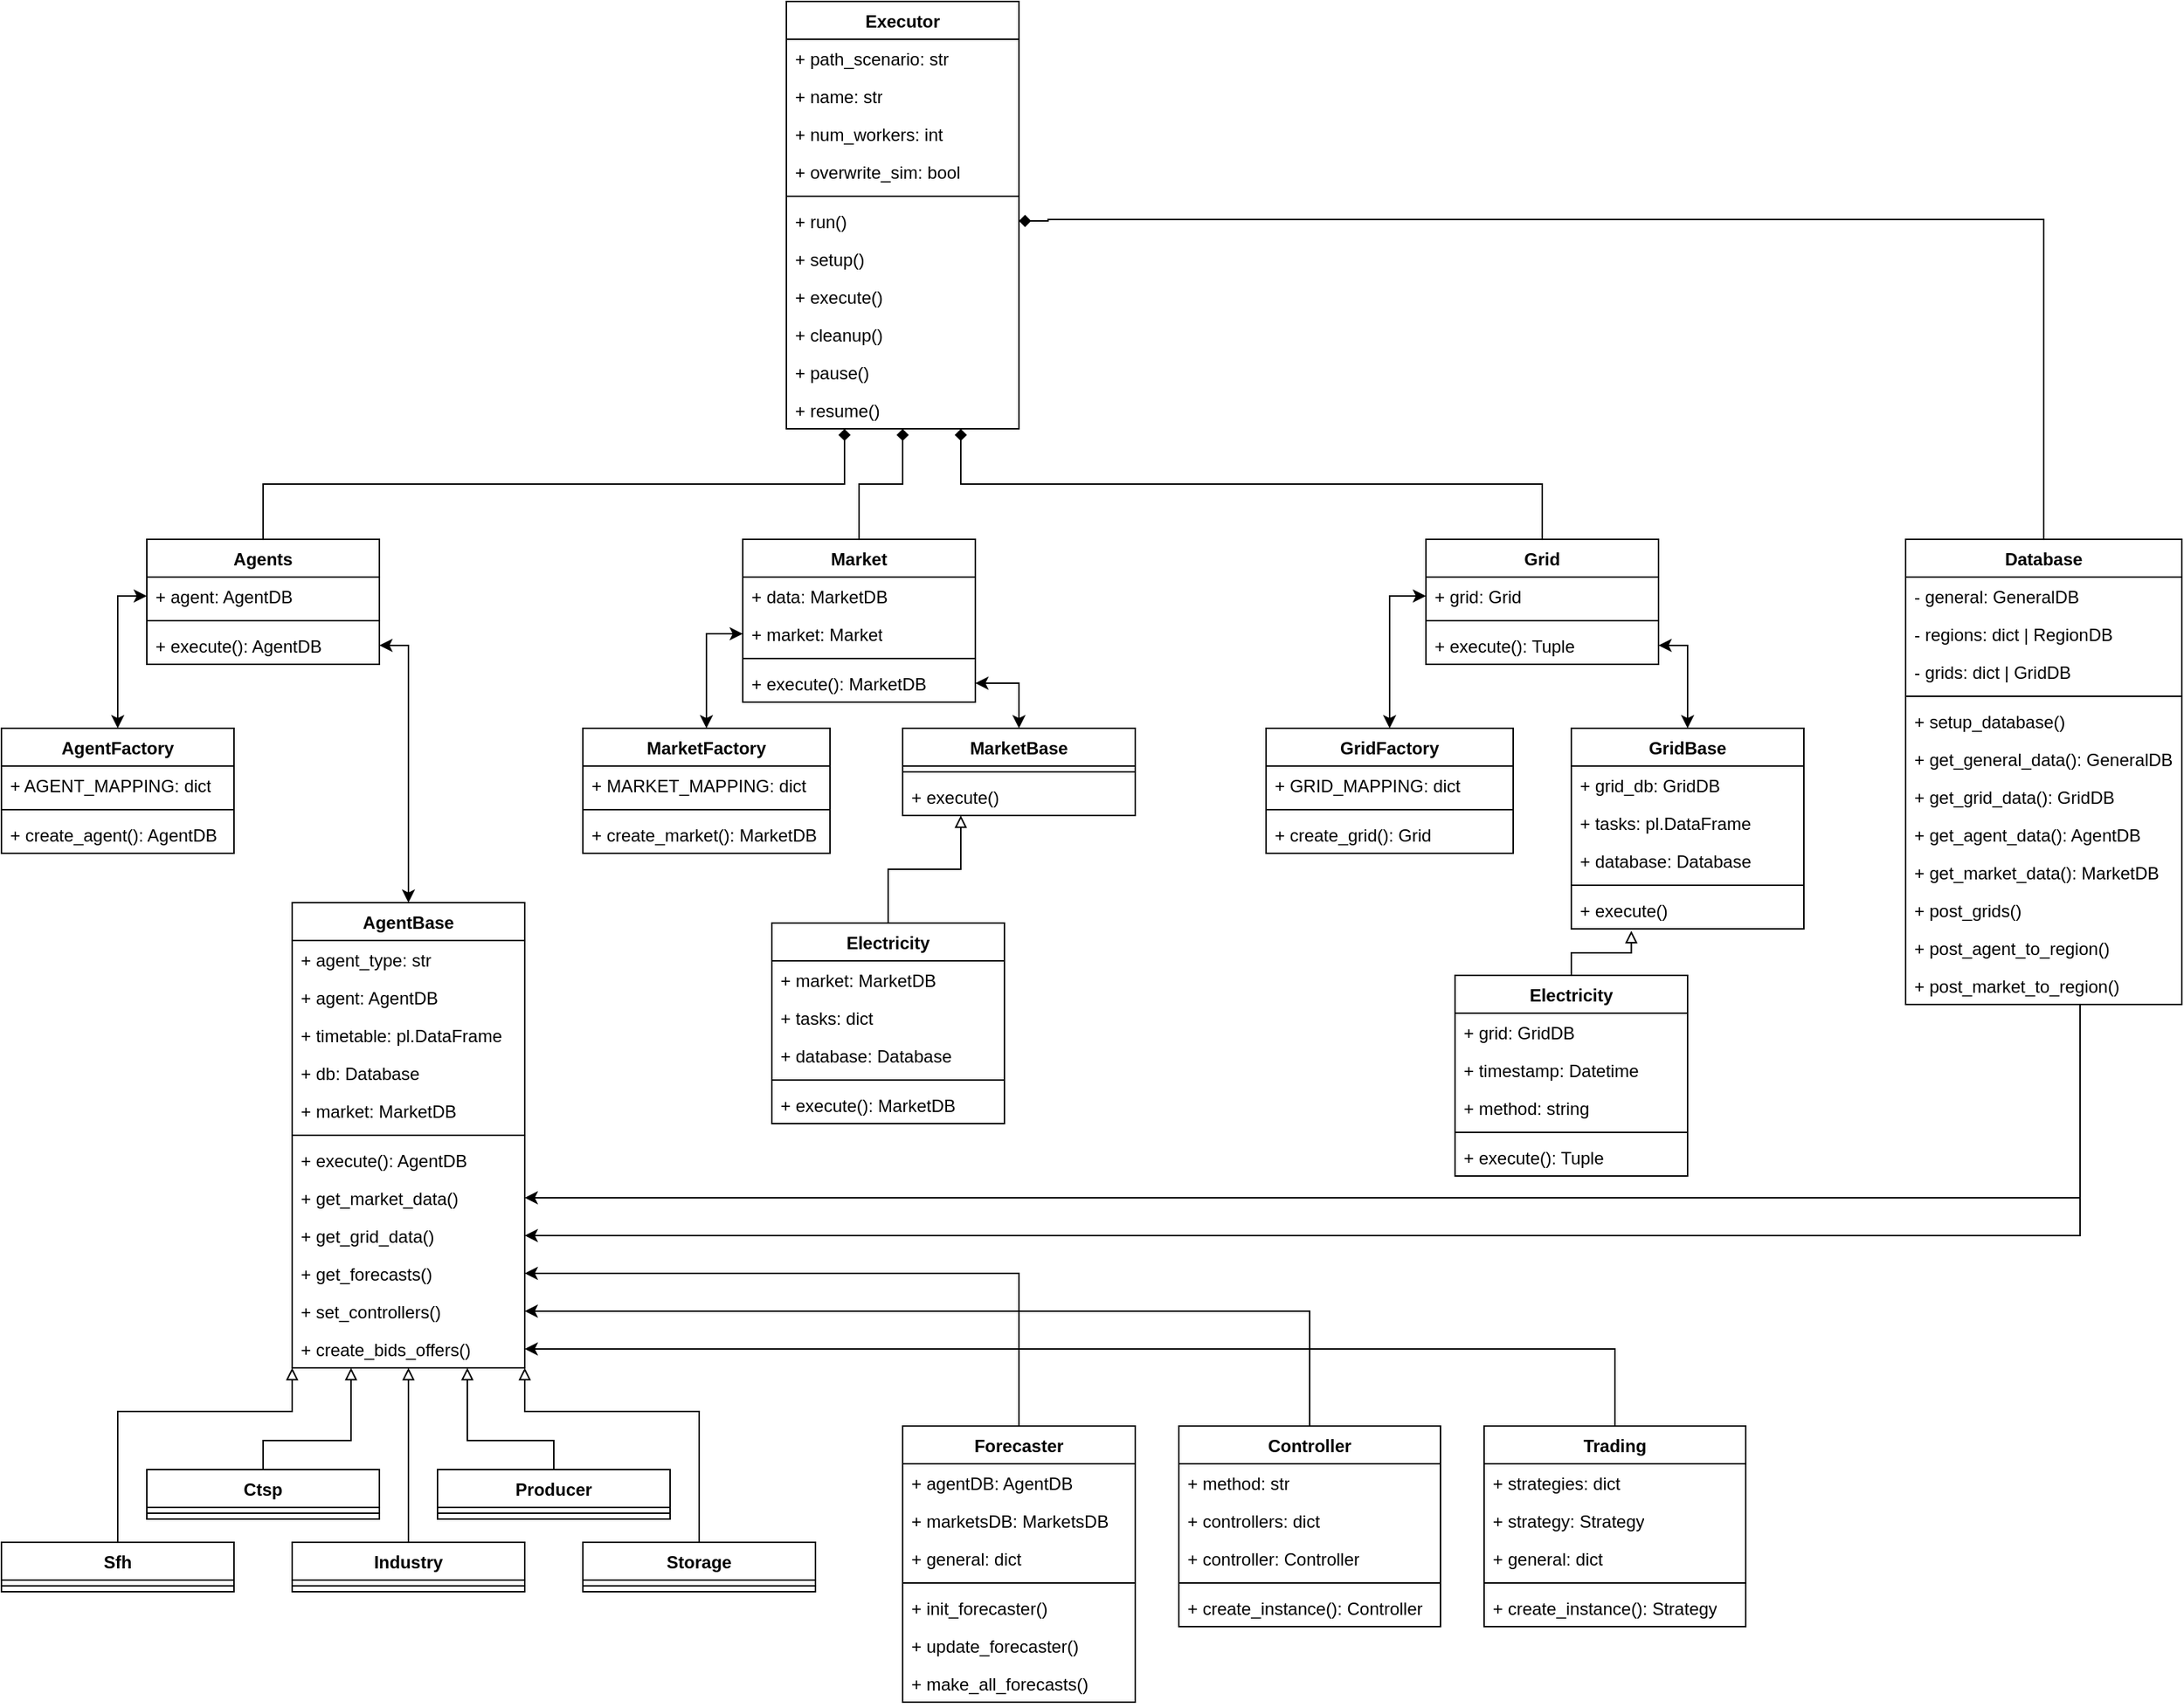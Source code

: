 <mxfile version="26.2.2">
  <diagram name="Page-1" id="6133507b-19e7-1e82-6fc7-422aa6c4b21f">
    <mxGraphModel dx="3686" dy="2129" grid="1" gridSize="10" guides="1" tooltips="1" connect="1" arrows="1" fold="1" page="1" pageScale="1" pageWidth="1169" pageHeight="827" background="none" math="0" shadow="0">
      <root>
        <mxCell id="0" />
        <mxCell id="1" parent="0" />
        <mxCell id="It_4zOR-27pO54_r0HhA-36" value="Executor" style="swimlane;fontStyle=1;align=center;verticalAlign=top;childLayout=stackLayout;horizontal=1;startSize=26;horizontalStack=0;resizeParent=1;resizeParentMax=0;resizeLast=0;collapsible=1;marginBottom=0;whiteSpace=wrap;html=1;" parent="1" vertex="1">
          <mxGeometry x="1170" y="90" width="160" height="294" as="geometry" />
        </mxCell>
        <mxCell id="It_4zOR-27pO54_r0HhA-37" value="+ path_scenario: str" style="text;strokeColor=none;fillColor=none;align=left;verticalAlign=top;spacingLeft=4;spacingRight=4;overflow=hidden;rotatable=0;points=[[0,0.5],[1,0.5]];portConstraint=eastwest;whiteSpace=wrap;html=1;" parent="It_4zOR-27pO54_r0HhA-36" vertex="1">
          <mxGeometry y="26" width="160" height="26" as="geometry" />
        </mxCell>
        <mxCell id="It_4zOR-27pO54_r0HhA-38" value="&lt;div&gt;+ name: str&lt;/div&gt;" style="text;strokeColor=none;fillColor=none;align=left;verticalAlign=top;spacingLeft=4;spacingRight=4;overflow=hidden;rotatable=0;points=[[0,0.5],[1,0.5]];portConstraint=eastwest;whiteSpace=wrap;html=1;" parent="It_4zOR-27pO54_r0HhA-36" vertex="1">
          <mxGeometry y="52" width="160" height="26" as="geometry" />
        </mxCell>
        <mxCell id="ygQpQ5NVQNbhRB8hZy7d-80" value="&lt;div&gt;+ num_workers: int&lt;/div&gt;" style="text;strokeColor=none;fillColor=none;align=left;verticalAlign=top;spacingLeft=4;spacingRight=4;overflow=hidden;rotatable=0;points=[[0,0.5],[1,0.5]];portConstraint=eastwest;whiteSpace=wrap;html=1;" parent="It_4zOR-27pO54_r0HhA-36" vertex="1">
          <mxGeometry y="78" width="160" height="26" as="geometry" />
        </mxCell>
        <mxCell id="ygQpQ5NVQNbhRB8hZy7d-81" value="&lt;div&gt;+ overwrite_sim: bool&lt;/div&gt;" style="text;strokeColor=none;fillColor=none;align=left;verticalAlign=top;spacingLeft=4;spacingRight=4;overflow=hidden;rotatable=0;points=[[0,0.5],[1,0.5]];portConstraint=eastwest;whiteSpace=wrap;html=1;" parent="It_4zOR-27pO54_r0HhA-36" vertex="1">
          <mxGeometry y="104" width="160" height="26" as="geometry" />
        </mxCell>
        <mxCell id="It_4zOR-27pO54_r0HhA-39" value="" style="line;strokeWidth=1;fillColor=none;align=left;verticalAlign=middle;spacingTop=-1;spacingLeft=3;spacingRight=3;rotatable=0;labelPosition=right;points=[];portConstraint=eastwest;strokeColor=inherit;" parent="It_4zOR-27pO54_r0HhA-36" vertex="1">
          <mxGeometry y="130" width="160" height="8" as="geometry" />
        </mxCell>
        <mxCell id="It_4zOR-27pO54_r0HhA-40" value="+ run()" style="text;strokeColor=none;fillColor=none;align=left;verticalAlign=top;spacingLeft=4;spacingRight=4;overflow=hidden;rotatable=0;points=[[0,0.5],[1,0.5]];portConstraint=eastwest;whiteSpace=wrap;html=1;" parent="It_4zOR-27pO54_r0HhA-36" vertex="1">
          <mxGeometry y="138" width="160" height="26" as="geometry" />
        </mxCell>
        <mxCell id="ygQpQ5NVQNbhRB8hZy7d-88" value="+ setup()" style="text;strokeColor=none;fillColor=none;align=left;verticalAlign=top;spacingLeft=4;spacingRight=4;overflow=hidden;rotatable=0;points=[[0,0.5],[1,0.5]];portConstraint=eastwest;whiteSpace=wrap;html=1;" parent="It_4zOR-27pO54_r0HhA-36" vertex="1">
          <mxGeometry y="164" width="160" height="26" as="geometry" />
        </mxCell>
        <mxCell id="ygQpQ5NVQNbhRB8hZy7d-89" value="+ execute()" style="text;strokeColor=none;fillColor=none;align=left;verticalAlign=top;spacingLeft=4;spacingRight=4;overflow=hidden;rotatable=0;points=[[0,0.5],[1,0.5]];portConstraint=eastwest;whiteSpace=wrap;html=1;" parent="It_4zOR-27pO54_r0HhA-36" vertex="1">
          <mxGeometry y="190" width="160" height="26" as="geometry" />
        </mxCell>
        <mxCell id="ygQpQ5NVQNbhRB8hZy7d-90" value="+ cleanup()" style="text;strokeColor=none;fillColor=none;align=left;verticalAlign=top;spacingLeft=4;spacingRight=4;overflow=hidden;rotatable=0;points=[[0,0.5],[1,0.5]];portConstraint=eastwest;whiteSpace=wrap;html=1;" parent="It_4zOR-27pO54_r0HhA-36" vertex="1">
          <mxGeometry y="216" width="160" height="26" as="geometry" />
        </mxCell>
        <mxCell id="ygQpQ5NVQNbhRB8hZy7d-91" value="+ pause()" style="text;strokeColor=none;fillColor=none;align=left;verticalAlign=top;spacingLeft=4;spacingRight=4;overflow=hidden;rotatable=0;points=[[0,0.5],[1,0.5]];portConstraint=eastwest;whiteSpace=wrap;html=1;" parent="It_4zOR-27pO54_r0HhA-36" vertex="1">
          <mxGeometry y="242" width="160" height="26" as="geometry" />
        </mxCell>
        <mxCell id="ygQpQ5NVQNbhRB8hZy7d-92" value="+ resume()" style="text;strokeColor=none;fillColor=none;align=left;verticalAlign=top;spacingLeft=4;spacingRight=4;overflow=hidden;rotatable=0;points=[[0,0.5],[1,0.5]];portConstraint=eastwest;whiteSpace=wrap;html=1;" parent="It_4zOR-27pO54_r0HhA-36" vertex="1">
          <mxGeometry y="268" width="160" height="26" as="geometry" />
        </mxCell>
        <mxCell id="It_4zOR-27pO54_r0HhA-42" value="Agents" style="swimlane;fontStyle=1;align=center;verticalAlign=top;childLayout=stackLayout;horizontal=1;startSize=26;horizontalStack=0;resizeParent=1;resizeParentMax=0;resizeLast=0;collapsible=1;marginBottom=0;whiteSpace=wrap;html=1;" parent="1" vertex="1">
          <mxGeometry x="730" y="460" width="160" height="86" as="geometry" />
        </mxCell>
        <mxCell id="It_4zOR-27pO54_r0HhA-43" value="+ agent: AgentDB" style="text;strokeColor=none;fillColor=none;align=left;verticalAlign=top;spacingLeft=4;spacingRight=4;overflow=hidden;rotatable=0;points=[[0,0.5],[1,0.5]];portConstraint=eastwest;whiteSpace=wrap;html=1;" parent="It_4zOR-27pO54_r0HhA-42" vertex="1">
          <mxGeometry y="26" width="160" height="26" as="geometry" />
        </mxCell>
        <mxCell id="It_4zOR-27pO54_r0HhA-45" value="" style="line;strokeWidth=1;fillColor=none;align=left;verticalAlign=middle;spacingTop=-1;spacingLeft=3;spacingRight=3;rotatable=0;labelPosition=right;points=[];portConstraint=eastwest;strokeColor=inherit;" parent="It_4zOR-27pO54_r0HhA-42" vertex="1">
          <mxGeometry y="52" width="160" height="8" as="geometry" />
        </mxCell>
        <mxCell id="It_4zOR-27pO54_r0HhA-46" value="+ execute(): AgentDB" style="text;strokeColor=none;fillColor=none;align=left;verticalAlign=top;spacingLeft=4;spacingRight=4;overflow=hidden;rotatable=0;points=[[0,0.5],[1,0.5]];portConstraint=eastwest;whiteSpace=wrap;html=1;" parent="It_4zOR-27pO54_r0HhA-42" vertex="1">
          <mxGeometry y="60" width="160" height="26" as="geometry" />
        </mxCell>
        <mxCell id="It_4zOR-27pO54_r0HhA-48" value="Market" style="swimlane;fontStyle=1;align=center;verticalAlign=top;childLayout=stackLayout;horizontal=1;startSize=26;horizontalStack=0;resizeParent=1;resizeParentMax=0;resizeLast=0;collapsible=1;marginBottom=0;whiteSpace=wrap;html=1;" parent="1" vertex="1">
          <mxGeometry x="1140" y="460" width="160" height="112" as="geometry" />
        </mxCell>
        <mxCell id="It_4zOR-27pO54_r0HhA-49" value="+ data: MarketDB" style="text;strokeColor=none;fillColor=none;align=left;verticalAlign=top;spacingLeft=4;spacingRight=4;overflow=hidden;rotatable=0;points=[[0,0.5],[1,0.5]];portConstraint=eastwest;whiteSpace=wrap;html=1;" parent="It_4zOR-27pO54_r0HhA-48" vertex="1">
          <mxGeometry y="26" width="160" height="26" as="geometry" />
        </mxCell>
        <mxCell id="It_4zOR-27pO54_r0HhA-50" value="+ market: Market" style="text;strokeColor=none;fillColor=none;align=left;verticalAlign=top;spacingLeft=4;spacingRight=4;overflow=hidden;rotatable=0;points=[[0,0.5],[1,0.5]];portConstraint=eastwest;whiteSpace=wrap;html=1;" parent="It_4zOR-27pO54_r0HhA-48" vertex="1">
          <mxGeometry y="52" width="160" height="26" as="geometry" />
        </mxCell>
        <mxCell id="It_4zOR-27pO54_r0HhA-51" value="" style="line;strokeWidth=1;fillColor=none;align=left;verticalAlign=middle;spacingTop=-1;spacingLeft=3;spacingRight=3;rotatable=0;labelPosition=right;points=[];portConstraint=eastwest;strokeColor=inherit;" parent="It_4zOR-27pO54_r0HhA-48" vertex="1">
          <mxGeometry y="78" width="160" height="8" as="geometry" />
        </mxCell>
        <mxCell id="It_4zOR-27pO54_r0HhA-52" value="+ execute(): MarketDB" style="text;strokeColor=none;fillColor=none;align=left;verticalAlign=top;spacingLeft=4;spacingRight=4;overflow=hidden;rotatable=0;points=[[0,0.5],[1,0.5]];portConstraint=eastwest;whiteSpace=wrap;html=1;" parent="It_4zOR-27pO54_r0HhA-48" vertex="1">
          <mxGeometry y="86" width="160" height="26" as="geometry" />
        </mxCell>
        <mxCell id="It_4zOR-27pO54_r0HhA-53" value="Grid" style="swimlane;fontStyle=1;align=center;verticalAlign=top;childLayout=stackLayout;horizontal=1;startSize=26;horizontalStack=0;resizeParent=1;resizeParentMax=0;resizeLast=0;collapsible=1;marginBottom=0;whiteSpace=wrap;html=1;" parent="1" vertex="1">
          <mxGeometry x="1610" y="460" width="160" height="86" as="geometry" />
        </mxCell>
        <mxCell id="It_4zOR-27pO54_r0HhA-55" value="+ grid: Grid" style="text;strokeColor=none;fillColor=none;align=left;verticalAlign=top;spacingLeft=4;spacingRight=4;overflow=hidden;rotatable=0;points=[[0,0.5],[1,0.5]];portConstraint=eastwest;whiteSpace=wrap;html=1;" parent="It_4zOR-27pO54_r0HhA-53" vertex="1">
          <mxGeometry y="26" width="160" height="26" as="geometry" />
        </mxCell>
        <mxCell id="It_4zOR-27pO54_r0HhA-56" value="" style="line;strokeWidth=1;fillColor=none;align=left;verticalAlign=middle;spacingTop=-1;spacingLeft=3;spacingRight=3;rotatable=0;labelPosition=right;points=[];portConstraint=eastwest;strokeColor=inherit;" parent="It_4zOR-27pO54_r0HhA-53" vertex="1">
          <mxGeometry y="52" width="160" height="8" as="geometry" />
        </mxCell>
        <mxCell id="It_4zOR-27pO54_r0HhA-57" value="+ execute(): Tuple" style="text;strokeColor=none;fillColor=none;align=left;verticalAlign=top;spacingLeft=4;spacingRight=4;overflow=hidden;rotatable=0;points=[[0,0.5],[1,0.5]];portConstraint=eastwest;whiteSpace=wrap;html=1;" parent="It_4zOR-27pO54_r0HhA-53" vertex="1">
          <mxGeometry y="60" width="160" height="26" as="geometry" />
        </mxCell>
        <mxCell id="It_4zOR-27pO54_r0HhA-107" value="Database" style="swimlane;fontStyle=1;align=center;verticalAlign=top;childLayout=stackLayout;horizontal=1;startSize=26;horizontalStack=0;resizeParent=1;resizeParentMax=0;resizeLast=0;collapsible=1;marginBottom=0;whiteSpace=wrap;html=1;" parent="1" vertex="1">
          <mxGeometry x="1940" y="460" width="190" height="320" as="geometry" />
        </mxCell>
        <mxCell id="It_4zOR-27pO54_r0HhA-108" value="- general: GeneralDB" style="text;strokeColor=none;fillColor=none;align=left;verticalAlign=top;spacingLeft=4;spacingRight=4;overflow=hidden;rotatable=0;points=[[0,0.5],[1,0.5]];portConstraint=eastwest;whiteSpace=wrap;html=1;" parent="It_4zOR-27pO54_r0HhA-107" vertex="1">
          <mxGeometry y="26" width="190" height="26" as="geometry" />
        </mxCell>
        <mxCell id="It_4zOR-27pO54_r0HhA-109" value="- regions: dict | RegionDB" style="text;strokeColor=none;fillColor=none;align=left;verticalAlign=top;spacingLeft=4;spacingRight=4;overflow=hidden;rotatable=0;points=[[0,0.5],[1,0.5]];portConstraint=eastwest;whiteSpace=wrap;html=1;" parent="It_4zOR-27pO54_r0HhA-107" vertex="1">
          <mxGeometry y="52" width="190" height="26" as="geometry" />
        </mxCell>
        <mxCell id="1rPNxPkaJkU1RudL2ThH-1" value="- grids: dict | GridDB" style="text;strokeColor=none;fillColor=none;align=left;verticalAlign=top;spacingLeft=4;spacingRight=4;overflow=hidden;rotatable=0;points=[[0,0.5],[1,0.5]];portConstraint=eastwest;whiteSpace=wrap;html=1;" parent="It_4zOR-27pO54_r0HhA-107" vertex="1">
          <mxGeometry y="78" width="190" height="26" as="geometry" />
        </mxCell>
        <mxCell id="It_4zOR-27pO54_r0HhA-110" value="" style="line;strokeWidth=1;fillColor=none;align=left;verticalAlign=middle;spacingTop=-1;spacingLeft=3;spacingRight=3;rotatable=0;labelPosition=right;points=[];portConstraint=eastwest;strokeColor=inherit;" parent="It_4zOR-27pO54_r0HhA-107" vertex="1">
          <mxGeometry y="104" width="190" height="8" as="geometry" />
        </mxCell>
        <mxCell id="It_4zOR-27pO54_r0HhA-111" value="+ setup_database()" style="text;strokeColor=none;fillColor=none;align=left;verticalAlign=top;spacingLeft=4;spacingRight=4;overflow=hidden;rotatable=0;points=[[0,0.5],[1,0.5]];portConstraint=eastwest;whiteSpace=wrap;html=1;" parent="It_4zOR-27pO54_r0HhA-107" vertex="1">
          <mxGeometry y="112" width="190" height="26" as="geometry" />
        </mxCell>
        <mxCell id="1rPNxPkaJkU1RudL2ThH-2" value="+ get_general_data(): GeneralDB" style="text;strokeColor=none;fillColor=none;align=left;verticalAlign=top;spacingLeft=4;spacingRight=4;overflow=hidden;rotatable=0;points=[[0,0.5],[1,0.5]];portConstraint=eastwest;whiteSpace=wrap;html=1;" parent="It_4zOR-27pO54_r0HhA-107" vertex="1">
          <mxGeometry y="138" width="190" height="26" as="geometry" />
        </mxCell>
        <mxCell id="1rPNxPkaJkU1RudL2ThH-3" value="+ get_grid_data(): GridDB" style="text;strokeColor=none;fillColor=none;align=left;verticalAlign=top;spacingLeft=4;spacingRight=4;overflow=hidden;rotatable=0;points=[[0,0.5],[1,0.5]];portConstraint=eastwest;whiteSpace=wrap;html=1;" parent="It_4zOR-27pO54_r0HhA-107" vertex="1">
          <mxGeometry y="164" width="190" height="26" as="geometry" />
        </mxCell>
        <mxCell id="1rPNxPkaJkU1RudL2ThH-4" value="+ get_agent_data(): AgentDB" style="text;strokeColor=none;fillColor=none;align=left;verticalAlign=top;spacingLeft=4;spacingRight=4;overflow=hidden;rotatable=0;points=[[0,0.5],[1,0.5]];portConstraint=eastwest;whiteSpace=wrap;html=1;" parent="It_4zOR-27pO54_r0HhA-107" vertex="1">
          <mxGeometry y="190" width="190" height="26" as="geometry" />
        </mxCell>
        <mxCell id="1rPNxPkaJkU1RudL2ThH-5" value="+ get_market_data(): MarketDB" style="text;strokeColor=none;fillColor=none;align=left;verticalAlign=top;spacingLeft=4;spacingRight=4;overflow=hidden;rotatable=0;points=[[0,0.5],[1,0.5]];portConstraint=eastwest;whiteSpace=wrap;html=1;" parent="It_4zOR-27pO54_r0HhA-107" vertex="1">
          <mxGeometry y="216" width="190" height="26" as="geometry" />
        </mxCell>
        <mxCell id="1rPNxPkaJkU1RudL2ThH-6" value="+ post_grids()" style="text;strokeColor=none;fillColor=none;align=left;verticalAlign=top;spacingLeft=4;spacingRight=4;overflow=hidden;rotatable=0;points=[[0,0.5],[1,0.5]];portConstraint=eastwest;whiteSpace=wrap;html=1;" parent="It_4zOR-27pO54_r0HhA-107" vertex="1">
          <mxGeometry y="242" width="190" height="26" as="geometry" />
        </mxCell>
        <mxCell id="1rPNxPkaJkU1RudL2ThH-7" value="+ post_agent_to_region()" style="text;strokeColor=none;fillColor=none;align=left;verticalAlign=top;spacingLeft=4;spacingRight=4;overflow=hidden;rotatable=0;points=[[0,0.5],[1,0.5]];portConstraint=eastwest;whiteSpace=wrap;html=1;" parent="It_4zOR-27pO54_r0HhA-107" vertex="1">
          <mxGeometry y="268" width="190" height="26" as="geometry" />
        </mxCell>
        <mxCell id="1rPNxPkaJkU1RudL2ThH-8" value="+ post_market_to_region()" style="text;strokeColor=none;fillColor=none;align=left;verticalAlign=top;spacingLeft=4;spacingRight=4;overflow=hidden;rotatable=0;points=[[0,0.5],[1,0.5]];portConstraint=eastwest;whiteSpace=wrap;html=1;" parent="It_4zOR-27pO54_r0HhA-107" vertex="1">
          <mxGeometry y="294" width="190" height="26" as="geometry" />
        </mxCell>
        <mxCell id="It_4zOR-27pO54_r0HhA-116" value="" style="endArrow=none;startArrow=diamond;html=1;rounded=0;exitX=1;exitY=0.5;exitDx=0;exitDy=0;edgeStyle=orthogonalEdgeStyle;startFill=1;" parent="1" source="It_4zOR-27pO54_r0HhA-40" target="It_4zOR-27pO54_r0HhA-107" edge="1">
          <mxGeometry width="50" height="50" relative="1" as="geometry">
            <mxPoint x="1350" y="155" as="sourcePoint" />
            <mxPoint x="2055" y="460" as="targetPoint" />
            <Array as="points">
              <mxPoint x="1350" y="241" />
              <mxPoint x="2040" y="240" />
            </Array>
          </mxGeometry>
        </mxCell>
        <mxCell id="ygQpQ5NVQNbhRB8hZy7d-85" value="" style="endArrow=diamond;startArrow=none;html=1;rounded=0;entryX=0.25;entryY=1;entryDx=0;entryDy=0;exitX=0.5;exitY=0;exitDx=0;exitDy=0;edgeStyle=orthogonalEdgeStyle;startFill=0;endFill=1;" parent="1" source="It_4zOR-27pO54_r0HhA-42" target="It_4zOR-27pO54_r0HhA-36" edge="1">
          <mxGeometry width="50" height="50" relative="1" as="geometry">
            <mxPoint x="1180" y="480" as="sourcePoint" />
            <mxPoint x="1230" y="430" as="targetPoint" />
          </mxGeometry>
        </mxCell>
        <mxCell id="ygQpQ5NVQNbhRB8hZy7d-86" value="" style="endArrow=diamond;startArrow=none;html=1;rounded=0;exitX=0.5;exitY=0;exitDx=0;exitDy=0;entryX=0.5;entryY=1;entryDx=0;entryDy=0;edgeStyle=elbowEdgeStyle;elbow=vertical;startFill=0;endFill=1;" parent="1" source="It_4zOR-27pO54_r0HhA-48" target="It_4zOR-27pO54_r0HhA-36" edge="1">
          <mxGeometry width="50" height="50" relative="1" as="geometry">
            <mxPoint x="1020" y="378" as="sourcePoint" />
            <mxPoint x="1240" y="260" as="targetPoint" />
          </mxGeometry>
        </mxCell>
        <mxCell id="ygQpQ5NVQNbhRB8hZy7d-87" value="" style="endArrow=diamond;startArrow=none;html=1;rounded=0;exitX=0.5;exitY=0;exitDx=0;exitDy=0;edgeStyle=elbowEdgeStyle;elbow=vertical;entryX=0.75;entryY=1;entryDx=0;entryDy=0;startFill=0;endFill=1;" parent="1" source="It_4zOR-27pO54_r0HhA-53" target="It_4zOR-27pO54_r0HhA-36" edge="1">
          <mxGeometry width="50" height="50" relative="1" as="geometry">
            <mxPoint x="1020" y="378" as="sourcePoint" />
            <mxPoint x="1290" y="260" as="targetPoint" />
          </mxGeometry>
        </mxCell>
        <mxCell id="ygQpQ5NVQNbhRB8hZy7d-97" value="" style="endArrow=classic;html=1;rounded=0;edgeStyle=elbowEdgeStyle;noJump=0;entryX=1;entryY=0.5;entryDx=0;entryDy=0;" parent="1" target="ygQpQ5NVQNbhRB8hZy7d-112" edge="1">
          <mxGeometry width="50" height="50" relative="1" as="geometry">
            <mxPoint x="2060" y="782" as="sourcePoint" />
            <mxPoint x="1050" y="450" as="targetPoint" />
            <Array as="points">
              <mxPoint x="2060" y="740" />
            </Array>
          </mxGeometry>
        </mxCell>
        <mxCell id="ygQpQ5NVQNbhRB8hZy7d-98" value="AgentFactory" style="swimlane;fontStyle=1;align=center;verticalAlign=top;childLayout=stackLayout;horizontal=1;startSize=26;horizontalStack=0;resizeParent=1;resizeParentMax=0;resizeLast=0;collapsible=1;marginBottom=0;whiteSpace=wrap;html=1;" parent="1" vertex="1">
          <mxGeometry x="630" y="590" width="160" height="86" as="geometry" />
        </mxCell>
        <mxCell id="ygQpQ5NVQNbhRB8hZy7d-99" value="+ AGENT_MAPPING: dict" style="text;strokeColor=none;fillColor=none;align=left;verticalAlign=top;spacingLeft=4;spacingRight=4;overflow=hidden;rotatable=0;points=[[0,0.5],[1,0.5]];portConstraint=eastwest;whiteSpace=wrap;html=1;" parent="ygQpQ5NVQNbhRB8hZy7d-98" vertex="1">
          <mxGeometry y="26" width="160" height="26" as="geometry" />
        </mxCell>
        <mxCell id="ygQpQ5NVQNbhRB8hZy7d-100" value="" style="line;strokeWidth=1;fillColor=none;align=left;verticalAlign=middle;spacingTop=-1;spacingLeft=3;spacingRight=3;rotatable=0;labelPosition=right;points=[];portConstraint=eastwest;strokeColor=inherit;" parent="ygQpQ5NVQNbhRB8hZy7d-98" vertex="1">
          <mxGeometry y="52" width="160" height="8" as="geometry" />
        </mxCell>
        <mxCell id="ygQpQ5NVQNbhRB8hZy7d-101" value="+ create_agent(): AgentDB" style="text;strokeColor=none;fillColor=none;align=left;verticalAlign=top;spacingLeft=4;spacingRight=4;overflow=hidden;rotatable=0;points=[[0,0.5],[1,0.5]];portConstraint=eastwest;whiteSpace=wrap;html=1;" parent="ygQpQ5NVQNbhRB8hZy7d-98" vertex="1">
          <mxGeometry y="60" width="160" height="26" as="geometry" />
        </mxCell>
        <mxCell id="ygQpQ5NVQNbhRB8hZy7d-102" value="" style="endArrow=classic;startArrow=classic;html=1;rounded=0;entryX=0;entryY=0.5;entryDx=0;entryDy=0;exitX=0.5;exitY=0;exitDx=0;exitDy=0;edgeStyle=orthogonalEdgeStyle;" parent="1" source="ygQpQ5NVQNbhRB8hZy7d-98" target="It_4zOR-27pO54_r0HhA-43" edge="1">
          <mxGeometry width="50" height="50" relative="1" as="geometry">
            <mxPoint x="840" y="460" as="sourcePoint" />
            <mxPoint x="1040" y="394" as="targetPoint" />
          </mxGeometry>
        </mxCell>
        <mxCell id="ygQpQ5NVQNbhRB8hZy7d-103" value="AgentBase" style="swimlane;fontStyle=1;align=center;verticalAlign=top;childLayout=stackLayout;horizontal=1;startSize=26;horizontalStack=0;resizeParent=1;resizeParentMax=0;resizeLast=0;collapsible=1;marginBottom=0;whiteSpace=wrap;html=1;" parent="1" vertex="1">
          <mxGeometry x="830" y="710" width="160" height="320" as="geometry" />
        </mxCell>
        <mxCell id="ygQpQ5NVQNbhRB8hZy7d-104" value="+ agent_type: str" style="text;strokeColor=none;fillColor=none;align=left;verticalAlign=top;spacingLeft=4;spacingRight=4;overflow=hidden;rotatable=0;points=[[0,0.5],[1,0.5]];portConstraint=eastwest;whiteSpace=wrap;html=1;" parent="ygQpQ5NVQNbhRB8hZy7d-103" vertex="1">
          <mxGeometry y="26" width="160" height="26" as="geometry" />
        </mxCell>
        <mxCell id="ygQpQ5NVQNbhRB8hZy7d-108" value="+ agent: AgentDB" style="text;strokeColor=none;fillColor=none;align=left;verticalAlign=top;spacingLeft=4;spacingRight=4;overflow=hidden;rotatable=0;points=[[0,0.5],[1,0.5]];portConstraint=eastwest;whiteSpace=wrap;html=1;" parent="ygQpQ5NVQNbhRB8hZy7d-103" vertex="1">
          <mxGeometry y="52" width="160" height="26" as="geometry" />
        </mxCell>
        <mxCell id="ygQpQ5NVQNbhRB8hZy7d-109" value="+ timetable: pl.DataFrame" style="text;strokeColor=none;fillColor=none;align=left;verticalAlign=top;spacingLeft=4;spacingRight=4;overflow=hidden;rotatable=0;points=[[0,0.5],[1,0.5]];portConstraint=eastwest;whiteSpace=wrap;html=1;" parent="ygQpQ5NVQNbhRB8hZy7d-103" vertex="1">
          <mxGeometry y="78" width="160" height="26" as="geometry" />
        </mxCell>
        <mxCell id="ygQpQ5NVQNbhRB8hZy7d-110" value="+ db: Database" style="text;strokeColor=none;fillColor=none;align=left;verticalAlign=top;spacingLeft=4;spacingRight=4;overflow=hidden;rotatable=0;points=[[0,0.5],[1,0.5]];portConstraint=eastwest;whiteSpace=wrap;html=1;" parent="ygQpQ5NVQNbhRB8hZy7d-103" vertex="1">
          <mxGeometry y="104" width="160" height="26" as="geometry" />
        </mxCell>
        <mxCell id="ygQpQ5NVQNbhRB8hZy7d-111" value="+ market: MarketDB" style="text;strokeColor=none;fillColor=none;align=left;verticalAlign=top;spacingLeft=4;spacingRight=4;overflow=hidden;rotatable=0;points=[[0,0.5],[1,0.5]];portConstraint=eastwest;whiteSpace=wrap;html=1;" parent="ygQpQ5NVQNbhRB8hZy7d-103" vertex="1">
          <mxGeometry y="130" width="160" height="26" as="geometry" />
        </mxCell>
        <mxCell id="ygQpQ5NVQNbhRB8hZy7d-105" value="" style="line;strokeWidth=1;fillColor=none;align=left;verticalAlign=middle;spacingTop=-1;spacingLeft=3;spacingRight=3;rotatable=0;labelPosition=right;points=[];portConstraint=eastwest;strokeColor=inherit;" parent="ygQpQ5NVQNbhRB8hZy7d-103" vertex="1">
          <mxGeometry y="156" width="160" height="8" as="geometry" />
        </mxCell>
        <mxCell id="ygQpQ5NVQNbhRB8hZy7d-106" value="+ execute(): AgentDB" style="text;strokeColor=none;fillColor=none;align=left;verticalAlign=top;spacingLeft=4;spacingRight=4;overflow=hidden;rotatable=0;points=[[0,0.5],[1,0.5]];portConstraint=eastwest;whiteSpace=wrap;html=1;" parent="ygQpQ5NVQNbhRB8hZy7d-103" vertex="1">
          <mxGeometry y="164" width="160" height="26" as="geometry" />
        </mxCell>
        <mxCell id="ygQpQ5NVQNbhRB8hZy7d-112" value="+ get_market_data()" style="text;strokeColor=none;fillColor=none;align=left;verticalAlign=top;spacingLeft=4;spacingRight=4;overflow=hidden;rotatable=0;points=[[0,0.5],[1,0.5]];portConstraint=eastwest;whiteSpace=wrap;html=1;" parent="ygQpQ5NVQNbhRB8hZy7d-103" vertex="1">
          <mxGeometry y="190" width="160" height="26" as="geometry" />
        </mxCell>
        <mxCell id="ygQpQ5NVQNbhRB8hZy7d-113" value="+ get_grid_data()" style="text;strokeColor=none;fillColor=none;align=left;verticalAlign=top;spacingLeft=4;spacingRight=4;overflow=hidden;rotatable=0;points=[[0,0.5],[1,0.5]];portConstraint=eastwest;whiteSpace=wrap;html=1;" parent="ygQpQ5NVQNbhRB8hZy7d-103" vertex="1">
          <mxGeometry y="216" width="160" height="26" as="geometry" />
        </mxCell>
        <mxCell id="ygQpQ5NVQNbhRB8hZy7d-114" value="+ get_forecasts()" style="text;strokeColor=none;fillColor=none;align=left;verticalAlign=top;spacingLeft=4;spacingRight=4;overflow=hidden;rotatable=0;points=[[0,0.5],[1,0.5]];portConstraint=eastwest;whiteSpace=wrap;html=1;" parent="ygQpQ5NVQNbhRB8hZy7d-103" vertex="1">
          <mxGeometry y="242" width="160" height="26" as="geometry" />
        </mxCell>
        <mxCell id="ygQpQ5NVQNbhRB8hZy7d-115" value="+ set_controllers()" style="text;strokeColor=none;fillColor=none;align=left;verticalAlign=top;spacingLeft=4;spacingRight=4;overflow=hidden;rotatable=0;points=[[0,0.5],[1,0.5]];portConstraint=eastwest;whiteSpace=wrap;html=1;" parent="ygQpQ5NVQNbhRB8hZy7d-103" vertex="1">
          <mxGeometry y="268" width="160" height="26" as="geometry" />
        </mxCell>
        <mxCell id="ygQpQ5NVQNbhRB8hZy7d-116" value="+ create_bids_offers()" style="text;strokeColor=none;fillColor=none;align=left;verticalAlign=top;spacingLeft=4;spacingRight=4;overflow=hidden;rotatable=0;points=[[0,0.5],[1,0.5]];portConstraint=eastwest;whiteSpace=wrap;html=1;" parent="ygQpQ5NVQNbhRB8hZy7d-103" vertex="1">
          <mxGeometry y="294" width="160" height="26" as="geometry" />
        </mxCell>
        <mxCell id="ygQpQ5NVQNbhRB8hZy7d-107" value="" style="endArrow=classic;startArrow=classic;html=1;rounded=0;entryX=1;entryY=0.5;entryDx=0;entryDy=0;edgeStyle=orthogonalEdgeStyle;" parent="1" source="ygQpQ5NVQNbhRB8hZy7d-103" target="It_4zOR-27pO54_r0HhA-46" edge="1">
          <mxGeometry width="50" height="50" relative="1" as="geometry">
            <mxPoint x="740" y="600" as="sourcePoint" />
            <mxPoint x="760" y="499" as="targetPoint" />
          </mxGeometry>
        </mxCell>
        <mxCell id="ygQpQ5NVQNbhRB8hZy7d-117" value="Sfh" style="swimlane;fontStyle=1;align=center;verticalAlign=top;childLayout=stackLayout;horizontal=1;startSize=26;horizontalStack=0;resizeParent=1;resizeParentMax=0;resizeLast=0;collapsible=1;marginBottom=0;whiteSpace=wrap;html=1;" parent="1" vertex="1">
          <mxGeometry x="630" y="1150" width="160" height="34" as="geometry" />
        </mxCell>
        <mxCell id="ygQpQ5NVQNbhRB8hZy7d-119" value="" style="line;strokeWidth=1;fillColor=none;align=left;verticalAlign=middle;spacingTop=-1;spacingLeft=3;spacingRight=3;rotatable=0;labelPosition=right;points=[];portConstraint=eastwest;strokeColor=inherit;" parent="ygQpQ5NVQNbhRB8hZy7d-117" vertex="1">
          <mxGeometry y="26" width="160" height="8" as="geometry" />
        </mxCell>
        <mxCell id="ygQpQ5NVQNbhRB8hZy7d-121" value="" style="endArrow=block;html=1;rounded=0;endFill=0;exitX=0.5;exitY=0;exitDx=0;exitDy=0;entryX=0;entryY=1;entryDx=0;entryDy=0;edgeStyle=orthogonalEdgeStyle;" parent="1" source="ygQpQ5NVQNbhRB8hZy7d-117" target="ygQpQ5NVQNbhRB8hZy7d-103" edge="1">
          <mxGeometry width="50" height="50" relative="1" as="geometry">
            <mxPoint x="1080" y="800" as="sourcePoint" />
            <mxPoint x="870" y="910" as="targetPoint" />
            <Array as="points">
              <mxPoint x="710" y="1060" />
              <mxPoint x="830" y="1060" />
            </Array>
          </mxGeometry>
        </mxCell>
        <mxCell id="ygQpQ5NVQNbhRB8hZy7d-122" value="Ctsp" style="swimlane;fontStyle=1;align=center;verticalAlign=top;childLayout=stackLayout;horizontal=1;startSize=26;horizontalStack=0;resizeParent=1;resizeParentMax=0;resizeLast=0;collapsible=1;marginBottom=0;whiteSpace=wrap;html=1;" parent="1" vertex="1">
          <mxGeometry x="730" y="1100" width="160" height="34" as="geometry" />
        </mxCell>
        <mxCell id="ygQpQ5NVQNbhRB8hZy7d-123" value="" style="line;strokeWidth=1;fillColor=none;align=left;verticalAlign=middle;spacingTop=-1;spacingLeft=3;spacingRight=3;rotatable=0;labelPosition=right;points=[];portConstraint=eastwest;strokeColor=inherit;" parent="ygQpQ5NVQNbhRB8hZy7d-122" vertex="1">
          <mxGeometry y="26" width="160" height="8" as="geometry" />
        </mxCell>
        <mxCell id="ygQpQ5NVQNbhRB8hZy7d-124" value="" style="endArrow=block;html=1;rounded=0;endFill=0;exitX=0.5;exitY=0;exitDx=0;exitDy=0;entryX=0.696;entryY=0.787;entryDx=0;entryDy=0;edgeStyle=orthogonalEdgeStyle;entryPerimeter=0;" parent="1" source="ygQpQ5NVQNbhRB8hZy7d-122" edge="1">
          <mxGeometry width="50" height="50" relative="1" as="geometry">
            <mxPoint x="720" y="1190" as="sourcePoint" />
            <mxPoint x="870.51" y="1030" as="targetPoint" />
            <Array as="points">
              <mxPoint x="810" y="1080" />
              <mxPoint x="871" y="1080" />
            </Array>
          </mxGeometry>
        </mxCell>
        <mxCell id="ygQpQ5NVQNbhRB8hZy7d-125" value="Producer" style="swimlane;fontStyle=1;align=center;verticalAlign=top;childLayout=stackLayout;horizontal=1;startSize=26;horizontalStack=0;resizeParent=1;resizeParentMax=0;resizeLast=0;collapsible=1;marginBottom=0;whiteSpace=wrap;html=1;" parent="1" vertex="1">
          <mxGeometry x="930" y="1100" width="160" height="34" as="geometry" />
        </mxCell>
        <mxCell id="ygQpQ5NVQNbhRB8hZy7d-126" value="" style="line;strokeWidth=1;fillColor=none;align=left;verticalAlign=middle;spacingTop=-1;spacingLeft=3;spacingRight=3;rotatable=0;labelPosition=right;points=[];portConstraint=eastwest;strokeColor=inherit;" parent="ygQpQ5NVQNbhRB8hZy7d-125" vertex="1">
          <mxGeometry y="26" width="160" height="8" as="geometry" />
        </mxCell>
        <mxCell id="ygQpQ5NVQNbhRB8hZy7d-127" value="Industry" style="swimlane;fontStyle=1;align=center;verticalAlign=top;childLayout=stackLayout;horizontal=1;startSize=26;horizontalStack=0;resizeParent=1;resizeParentMax=0;resizeLast=0;collapsible=1;marginBottom=0;whiteSpace=wrap;html=1;" parent="1" vertex="1">
          <mxGeometry x="830" y="1150" width="160" height="34" as="geometry" />
        </mxCell>
        <mxCell id="ygQpQ5NVQNbhRB8hZy7d-128" value="" style="line;strokeWidth=1;fillColor=none;align=left;verticalAlign=middle;spacingTop=-1;spacingLeft=3;spacingRight=3;rotatable=0;labelPosition=right;points=[];portConstraint=eastwest;strokeColor=inherit;" parent="ygQpQ5NVQNbhRB8hZy7d-127" vertex="1">
          <mxGeometry y="26" width="160" height="8" as="geometry" />
        </mxCell>
        <mxCell id="ygQpQ5NVQNbhRB8hZy7d-129" value="" style="endArrow=block;html=1;rounded=0;endFill=0;exitX=0.5;exitY=0;exitDx=0;exitDy=0;entryX=0.5;entryY=1;entryDx=0;entryDy=0;edgeStyle=orthogonalEdgeStyle;" parent="1" source="ygQpQ5NVQNbhRB8hZy7d-127" target="ygQpQ5NVQNbhRB8hZy7d-103" edge="1">
          <mxGeometry width="50" height="50" relative="1" as="geometry">
            <mxPoint x="820" y="1140" as="sourcePoint" />
            <mxPoint x="881" y="1040" as="targetPoint" />
          </mxGeometry>
        </mxCell>
        <mxCell id="ygQpQ5NVQNbhRB8hZy7d-130" value="Storage" style="swimlane;fontStyle=1;align=center;verticalAlign=top;childLayout=stackLayout;horizontal=1;startSize=26;horizontalStack=0;resizeParent=1;resizeParentMax=0;resizeLast=0;collapsible=1;marginBottom=0;whiteSpace=wrap;html=1;" parent="1" vertex="1">
          <mxGeometry x="1030" y="1150" width="160" height="34" as="geometry" />
        </mxCell>
        <mxCell id="ygQpQ5NVQNbhRB8hZy7d-131" value="" style="line;strokeWidth=1;fillColor=none;align=left;verticalAlign=middle;spacingTop=-1;spacingLeft=3;spacingRight=3;rotatable=0;labelPosition=right;points=[];portConstraint=eastwest;strokeColor=inherit;" parent="ygQpQ5NVQNbhRB8hZy7d-130" vertex="1">
          <mxGeometry y="26" width="160" height="8" as="geometry" />
        </mxCell>
        <mxCell id="ygQpQ5NVQNbhRB8hZy7d-132" value="" style="endArrow=block;html=1;rounded=0;endFill=0;exitX=0.5;exitY=0;exitDx=0;exitDy=0;entryX=0.696;entryY=0.724;entryDx=0;entryDy=0;edgeStyle=orthogonalEdgeStyle;entryPerimeter=0;" parent="1" source="ygQpQ5NVQNbhRB8hZy7d-125" edge="1">
          <mxGeometry width="50" height="50" relative="1" as="geometry">
            <mxPoint x="820" y="1140" as="sourcePoint" />
            <mxPoint x="950.52" y="1030" as="targetPoint" />
            <Array as="points">
              <mxPoint x="1010" y="1080" />
              <mxPoint x="951" y="1080" />
            </Array>
          </mxGeometry>
        </mxCell>
        <mxCell id="ygQpQ5NVQNbhRB8hZy7d-133" value="" style="endArrow=block;html=1;rounded=0;endFill=0;exitX=0.5;exitY=0;exitDx=0;exitDy=0;entryX=1;entryY=1;entryDx=0;entryDy=0;edgeStyle=orthogonalEdgeStyle;" parent="1" source="ygQpQ5NVQNbhRB8hZy7d-130" target="ygQpQ5NVQNbhRB8hZy7d-103" edge="1">
          <mxGeometry width="50" height="50" relative="1" as="geometry">
            <mxPoint x="720" y="1070" as="sourcePoint" />
            <mxPoint x="840" y="920" as="targetPoint" />
            <Array as="points">
              <mxPoint x="1110" y="1060" />
              <mxPoint x="990" y="1060" />
            </Array>
          </mxGeometry>
        </mxCell>
        <mxCell id="ygQpQ5NVQNbhRB8hZy7d-134" value="" style="endArrow=classic;html=1;rounded=0;edgeStyle=elbowEdgeStyle;exitX=0.75;exitY=1;exitDx=0;exitDy=0;noJump=0;entryX=1;entryY=0.5;entryDx=0;entryDy=0;" parent="1" source="It_4zOR-27pO54_r0HhA-107" target="ygQpQ5NVQNbhRB8hZy7d-113" edge="1">
          <mxGeometry width="50" height="50" relative="1" as="geometry">
            <mxPoint x="1696" y="586" as="sourcePoint" />
            <mxPoint x="1000" y="803" as="targetPoint" />
            <Array as="points">
              <mxPoint x="2060" y="760" />
            </Array>
          </mxGeometry>
        </mxCell>
        <mxCell id="ygQpQ5NVQNbhRB8hZy7d-135" value="Forecaster" style="swimlane;fontStyle=1;align=center;verticalAlign=top;childLayout=stackLayout;horizontal=1;startSize=26;horizontalStack=0;resizeParent=1;resizeParentMax=0;resizeLast=0;collapsible=1;marginBottom=0;whiteSpace=wrap;html=1;" parent="1" vertex="1">
          <mxGeometry x="1250" y="1070" width="160" height="190" as="geometry" />
        </mxCell>
        <mxCell id="ygQpQ5NVQNbhRB8hZy7d-137" value="+ agentDB: AgentDB" style="text;strokeColor=none;fillColor=none;align=left;verticalAlign=top;spacingLeft=4;spacingRight=4;overflow=hidden;rotatable=0;points=[[0,0.5],[1,0.5]];portConstraint=eastwest;whiteSpace=wrap;html=1;" parent="ygQpQ5NVQNbhRB8hZy7d-135" vertex="1">
          <mxGeometry y="26" width="160" height="26" as="geometry" />
        </mxCell>
        <mxCell id="ygQpQ5NVQNbhRB8hZy7d-138" value="+ marketsDB: MarketsDB" style="text;strokeColor=none;fillColor=none;align=left;verticalAlign=top;spacingLeft=4;spacingRight=4;overflow=hidden;rotatable=0;points=[[0,0.5],[1,0.5]];portConstraint=eastwest;whiteSpace=wrap;html=1;" parent="ygQpQ5NVQNbhRB8hZy7d-135" vertex="1">
          <mxGeometry y="52" width="160" height="26" as="geometry" />
        </mxCell>
        <mxCell id="ygQpQ5NVQNbhRB8hZy7d-139" value="+ general: dict" style="text;strokeColor=none;fillColor=none;align=left;verticalAlign=top;spacingLeft=4;spacingRight=4;overflow=hidden;rotatable=0;points=[[0,0.5],[1,0.5]];portConstraint=eastwest;whiteSpace=wrap;html=1;" parent="ygQpQ5NVQNbhRB8hZy7d-135" vertex="1">
          <mxGeometry y="78" width="160" height="26" as="geometry" />
        </mxCell>
        <mxCell id="ygQpQ5NVQNbhRB8hZy7d-141" value="" style="line;strokeWidth=1;fillColor=none;align=left;verticalAlign=middle;spacingTop=-1;spacingLeft=3;spacingRight=3;rotatable=0;labelPosition=right;points=[];portConstraint=eastwest;strokeColor=inherit;" parent="ygQpQ5NVQNbhRB8hZy7d-135" vertex="1">
          <mxGeometry y="104" width="160" height="8" as="geometry" />
        </mxCell>
        <mxCell id="ygQpQ5NVQNbhRB8hZy7d-142" value="+ init_forecaster()" style="text;strokeColor=none;fillColor=none;align=left;verticalAlign=top;spacingLeft=4;spacingRight=4;overflow=hidden;rotatable=0;points=[[0,0.5],[1,0.5]];portConstraint=eastwest;whiteSpace=wrap;html=1;" parent="ygQpQ5NVQNbhRB8hZy7d-135" vertex="1">
          <mxGeometry y="112" width="160" height="26" as="geometry" />
        </mxCell>
        <mxCell id="ygQpQ5NVQNbhRB8hZy7d-143" value="+ update_forecaster()" style="text;strokeColor=none;fillColor=none;align=left;verticalAlign=top;spacingLeft=4;spacingRight=4;overflow=hidden;rotatable=0;points=[[0,0.5],[1,0.5]];portConstraint=eastwest;whiteSpace=wrap;html=1;" parent="ygQpQ5NVQNbhRB8hZy7d-135" vertex="1">
          <mxGeometry y="138" width="160" height="26" as="geometry" />
        </mxCell>
        <mxCell id="ygQpQ5NVQNbhRB8hZy7d-144" value="+ make_all_forecasts()" style="text;strokeColor=none;fillColor=none;align=left;verticalAlign=top;spacingLeft=4;spacingRight=4;overflow=hidden;rotatable=0;points=[[0,0.5],[1,0.5]];portConstraint=eastwest;whiteSpace=wrap;html=1;" parent="ygQpQ5NVQNbhRB8hZy7d-135" vertex="1">
          <mxGeometry y="164" width="160" height="26" as="geometry" />
        </mxCell>
        <mxCell id="ygQpQ5NVQNbhRB8hZy7d-148" value="Trading" style="swimlane;fontStyle=1;align=center;verticalAlign=top;childLayout=stackLayout;horizontal=1;startSize=26;horizontalStack=0;resizeParent=1;resizeParentMax=0;resizeLast=0;collapsible=1;marginBottom=0;whiteSpace=wrap;html=1;" parent="1" vertex="1">
          <mxGeometry x="1650" y="1070" width="180" height="138" as="geometry" />
        </mxCell>
        <mxCell id="ygQpQ5NVQNbhRB8hZy7d-149" value="+ strategies: dict" style="text;strokeColor=none;fillColor=none;align=left;verticalAlign=top;spacingLeft=4;spacingRight=4;overflow=hidden;rotatable=0;points=[[0,0.5],[1,0.5]];portConstraint=eastwest;whiteSpace=wrap;html=1;" parent="ygQpQ5NVQNbhRB8hZy7d-148" vertex="1">
          <mxGeometry y="26" width="180" height="26" as="geometry" />
        </mxCell>
        <mxCell id="ygQpQ5NVQNbhRB8hZy7d-150" value="+ strategy: Strategy" style="text;strokeColor=none;fillColor=none;align=left;verticalAlign=top;spacingLeft=4;spacingRight=4;overflow=hidden;rotatable=0;points=[[0,0.5],[1,0.5]];portConstraint=eastwest;whiteSpace=wrap;html=1;" parent="ygQpQ5NVQNbhRB8hZy7d-148" vertex="1">
          <mxGeometry y="52" width="180" height="26" as="geometry" />
        </mxCell>
        <mxCell id="ygQpQ5NVQNbhRB8hZy7d-151" value="+ general: dict" style="text;strokeColor=none;fillColor=none;align=left;verticalAlign=top;spacingLeft=4;spacingRight=4;overflow=hidden;rotatable=0;points=[[0,0.5],[1,0.5]];portConstraint=eastwest;whiteSpace=wrap;html=1;" parent="ygQpQ5NVQNbhRB8hZy7d-148" vertex="1">
          <mxGeometry y="78" width="180" height="26" as="geometry" />
        </mxCell>
        <mxCell id="ygQpQ5NVQNbhRB8hZy7d-152" value="" style="line;strokeWidth=1;fillColor=none;align=left;verticalAlign=middle;spacingTop=-1;spacingLeft=3;spacingRight=3;rotatable=0;labelPosition=right;points=[];portConstraint=eastwest;strokeColor=inherit;" parent="ygQpQ5NVQNbhRB8hZy7d-148" vertex="1">
          <mxGeometry y="104" width="180" height="8" as="geometry" />
        </mxCell>
        <mxCell id="ygQpQ5NVQNbhRB8hZy7d-153" value="+ create_instance(): Strategy" style="text;strokeColor=none;fillColor=none;align=left;verticalAlign=top;spacingLeft=4;spacingRight=4;overflow=hidden;rotatable=0;points=[[0,0.5],[1,0.5]];portConstraint=eastwest;whiteSpace=wrap;html=1;" parent="ygQpQ5NVQNbhRB8hZy7d-148" vertex="1">
          <mxGeometry y="112" width="180" height="26" as="geometry" />
        </mxCell>
        <mxCell id="ygQpQ5NVQNbhRB8hZy7d-157" value="Controller" style="swimlane;fontStyle=1;align=center;verticalAlign=top;childLayout=stackLayout;horizontal=1;startSize=26;horizontalStack=0;resizeParent=1;resizeParentMax=0;resizeLast=0;collapsible=1;marginBottom=0;whiteSpace=wrap;html=1;" parent="1" vertex="1">
          <mxGeometry x="1440" y="1070" width="180" height="138" as="geometry" />
        </mxCell>
        <mxCell id="ygQpQ5NVQNbhRB8hZy7d-158" value="+ method: str" style="text;strokeColor=none;fillColor=none;align=left;verticalAlign=top;spacingLeft=4;spacingRight=4;overflow=hidden;rotatable=0;points=[[0,0.5],[1,0.5]];portConstraint=eastwest;whiteSpace=wrap;html=1;" parent="ygQpQ5NVQNbhRB8hZy7d-157" vertex="1">
          <mxGeometry y="26" width="180" height="26" as="geometry" />
        </mxCell>
        <mxCell id="ygQpQ5NVQNbhRB8hZy7d-159" value="+ controllers: dict" style="text;strokeColor=none;fillColor=none;align=left;verticalAlign=top;spacingLeft=4;spacingRight=4;overflow=hidden;rotatable=0;points=[[0,0.5],[1,0.5]];portConstraint=eastwest;whiteSpace=wrap;html=1;" parent="ygQpQ5NVQNbhRB8hZy7d-157" vertex="1">
          <mxGeometry y="52" width="180" height="26" as="geometry" />
        </mxCell>
        <mxCell id="ygQpQ5NVQNbhRB8hZy7d-160" value="+ controller: Controller" style="text;strokeColor=none;fillColor=none;align=left;verticalAlign=top;spacingLeft=4;spacingRight=4;overflow=hidden;rotatable=0;points=[[0,0.5],[1,0.5]];portConstraint=eastwest;whiteSpace=wrap;html=1;" parent="ygQpQ5NVQNbhRB8hZy7d-157" vertex="1">
          <mxGeometry y="78" width="180" height="26" as="geometry" />
        </mxCell>
        <mxCell id="ygQpQ5NVQNbhRB8hZy7d-161" value="" style="line;strokeWidth=1;fillColor=none;align=left;verticalAlign=middle;spacingTop=-1;spacingLeft=3;spacingRight=3;rotatable=0;labelPosition=right;points=[];portConstraint=eastwest;strokeColor=inherit;" parent="ygQpQ5NVQNbhRB8hZy7d-157" vertex="1">
          <mxGeometry y="104" width="180" height="8" as="geometry" />
        </mxCell>
        <mxCell id="ygQpQ5NVQNbhRB8hZy7d-162" value="+ create_instance(): Controller" style="text;strokeColor=none;fillColor=none;align=left;verticalAlign=top;spacingLeft=4;spacingRight=4;overflow=hidden;rotatable=0;points=[[0,0.5],[1,0.5]];portConstraint=eastwest;whiteSpace=wrap;html=1;" parent="ygQpQ5NVQNbhRB8hZy7d-157" vertex="1">
          <mxGeometry y="112" width="180" height="26" as="geometry" />
        </mxCell>
        <mxCell id="ygQpQ5NVQNbhRB8hZy7d-165" value="" style="endArrow=classic;html=1;rounded=0;edgeStyle=elbowEdgeStyle;exitX=0.5;exitY=0;exitDx=0;exitDy=0;noJump=0;entryX=1;entryY=0.5;entryDx=0;entryDy=0;" parent="1" source="ygQpQ5NVQNbhRB8hZy7d-135" target="ygQpQ5NVQNbhRB8hZy7d-114" edge="1">
          <mxGeometry width="50" height="50" relative="1" as="geometry">
            <mxPoint x="1696" y="584" as="sourcePoint" />
            <mxPoint x="1000" y="829" as="targetPoint" />
            <Array as="points">
              <mxPoint x="1330" y="1020" />
            </Array>
          </mxGeometry>
        </mxCell>
        <mxCell id="ygQpQ5NVQNbhRB8hZy7d-167" value="" style="endArrow=classic;html=1;rounded=0;edgeStyle=elbowEdgeStyle;exitX=0.5;exitY=0;exitDx=0;exitDy=0;noJump=0;entryX=1;entryY=0.5;entryDx=0;entryDy=0;" parent="1" source="ygQpQ5NVQNbhRB8hZy7d-157" target="ygQpQ5NVQNbhRB8hZy7d-115" edge="1">
          <mxGeometry width="50" height="50" relative="1" as="geometry">
            <mxPoint x="1340" y="1040" as="sourcePoint" />
            <mxPoint x="1000" y="855" as="targetPoint" />
            <Array as="points">
              <mxPoint x="1530" y="1020" />
            </Array>
          </mxGeometry>
        </mxCell>
        <mxCell id="ygQpQ5NVQNbhRB8hZy7d-168" value="" style="endArrow=classic;html=1;rounded=0;edgeStyle=elbowEdgeStyle;exitX=0.5;exitY=0;exitDx=0;exitDy=0;noJump=0;entryX=1;entryY=0.5;entryDx=0;entryDy=0;" parent="1" source="ygQpQ5NVQNbhRB8hZy7d-148" target="ygQpQ5NVQNbhRB8hZy7d-116" edge="1">
          <mxGeometry width="50" height="50" relative="1" as="geometry">
            <mxPoint x="1540" y="1040" as="sourcePoint" />
            <mxPoint x="1000" y="881" as="targetPoint" />
            <Array as="points">
              <mxPoint x="1740" y="1040" />
            </Array>
          </mxGeometry>
        </mxCell>
        <mxCell id="ygQpQ5NVQNbhRB8hZy7d-169" value="MarketFactory" style="swimlane;fontStyle=1;align=center;verticalAlign=top;childLayout=stackLayout;horizontal=1;startSize=26;horizontalStack=0;resizeParent=1;resizeParentMax=0;resizeLast=0;collapsible=1;marginBottom=0;whiteSpace=wrap;html=1;" parent="1" vertex="1">
          <mxGeometry x="1030" y="590" width="170" height="86" as="geometry" />
        </mxCell>
        <mxCell id="ygQpQ5NVQNbhRB8hZy7d-170" value="+ MARKET_MAPPING: dict" style="text;strokeColor=none;fillColor=none;align=left;verticalAlign=top;spacingLeft=4;spacingRight=4;overflow=hidden;rotatable=0;points=[[0,0.5],[1,0.5]];portConstraint=eastwest;whiteSpace=wrap;html=1;" parent="ygQpQ5NVQNbhRB8hZy7d-169" vertex="1">
          <mxGeometry y="26" width="170" height="26" as="geometry" />
        </mxCell>
        <mxCell id="ygQpQ5NVQNbhRB8hZy7d-171" value="" style="line;strokeWidth=1;fillColor=none;align=left;verticalAlign=middle;spacingTop=-1;spacingLeft=3;spacingRight=3;rotatable=0;labelPosition=right;points=[];portConstraint=eastwest;strokeColor=inherit;" parent="ygQpQ5NVQNbhRB8hZy7d-169" vertex="1">
          <mxGeometry y="52" width="170" height="8" as="geometry" />
        </mxCell>
        <mxCell id="ygQpQ5NVQNbhRB8hZy7d-172" value="+ create_market(): MarketDB" style="text;strokeColor=none;fillColor=none;align=left;verticalAlign=top;spacingLeft=4;spacingRight=4;overflow=hidden;rotatable=0;points=[[0,0.5],[1,0.5]];portConstraint=eastwest;whiteSpace=wrap;html=1;" parent="ygQpQ5NVQNbhRB8hZy7d-169" vertex="1">
          <mxGeometry y="60" width="170" height="26" as="geometry" />
        </mxCell>
        <mxCell id="ygQpQ5NVQNbhRB8hZy7d-173" value="" style="endArrow=classic;startArrow=classic;html=1;rounded=0;entryX=0;entryY=0.5;entryDx=0;entryDy=0;exitX=0.5;exitY=0;exitDx=0;exitDy=0;edgeStyle=orthogonalEdgeStyle;" parent="1" source="ygQpQ5NVQNbhRB8hZy7d-169" target="It_4zOR-27pO54_r0HhA-50" edge="1">
          <mxGeometry width="50" height="50" relative="1" as="geometry">
            <mxPoint x="720" y="600" as="sourcePoint" />
            <mxPoint x="740" y="509" as="targetPoint" />
          </mxGeometry>
        </mxCell>
        <mxCell id="ygQpQ5NVQNbhRB8hZy7d-174" value="MarketBase" style="swimlane;fontStyle=1;align=center;verticalAlign=top;childLayout=stackLayout;horizontal=1;startSize=26;horizontalStack=0;resizeParent=1;resizeParentMax=0;resizeLast=0;collapsible=1;marginBottom=0;whiteSpace=wrap;html=1;" parent="1" vertex="1">
          <mxGeometry x="1250" y="590" width="160" height="60" as="geometry" />
        </mxCell>
        <mxCell id="ygQpQ5NVQNbhRB8hZy7d-180" value="" style="line;strokeWidth=1;fillColor=none;align=left;verticalAlign=middle;spacingTop=-1;spacingLeft=3;spacingRight=3;rotatable=0;labelPosition=right;points=[];portConstraint=eastwest;strokeColor=inherit;" parent="ygQpQ5NVQNbhRB8hZy7d-174" vertex="1">
          <mxGeometry y="26" width="160" height="8" as="geometry" />
        </mxCell>
        <mxCell id="ygQpQ5NVQNbhRB8hZy7d-181" value="+ execute()" style="text;strokeColor=none;fillColor=none;align=left;verticalAlign=top;spacingLeft=4;spacingRight=4;overflow=hidden;rotatable=0;points=[[0,0.5],[1,0.5]];portConstraint=eastwest;whiteSpace=wrap;html=1;" parent="ygQpQ5NVQNbhRB8hZy7d-174" vertex="1">
          <mxGeometry y="34" width="160" height="26" as="geometry" />
        </mxCell>
        <mxCell id="ygQpQ5NVQNbhRB8hZy7d-187" value="Electricity" style="swimlane;fontStyle=1;align=center;verticalAlign=top;childLayout=stackLayout;horizontal=1;startSize=26;horizontalStack=0;resizeParent=1;resizeParentMax=0;resizeLast=0;collapsible=1;marginBottom=0;whiteSpace=wrap;html=1;" parent="1" vertex="1">
          <mxGeometry x="1160" y="724" width="160" height="138" as="geometry" />
        </mxCell>
        <mxCell id="ygQpQ5NVQNbhRB8hZy7d-188" value="+ market: MarketDB" style="text;strokeColor=none;fillColor=none;align=left;verticalAlign=top;spacingLeft=4;spacingRight=4;overflow=hidden;rotatable=0;points=[[0,0.5],[1,0.5]];portConstraint=eastwest;whiteSpace=wrap;html=1;" parent="ygQpQ5NVQNbhRB8hZy7d-187" vertex="1">
          <mxGeometry y="26" width="160" height="26" as="geometry" />
        </mxCell>
        <mxCell id="ygQpQ5NVQNbhRB8hZy7d-189" value="+ tasks: dict" style="text;strokeColor=none;fillColor=none;align=left;verticalAlign=top;spacingLeft=4;spacingRight=4;overflow=hidden;rotatable=0;points=[[0,0.5],[1,0.5]];portConstraint=eastwest;whiteSpace=wrap;html=1;" parent="ygQpQ5NVQNbhRB8hZy7d-187" vertex="1">
          <mxGeometry y="52" width="160" height="26" as="geometry" />
        </mxCell>
        <mxCell id="ygQpQ5NVQNbhRB8hZy7d-191" value="+ database: Database" style="text;strokeColor=none;fillColor=none;align=left;verticalAlign=top;spacingLeft=4;spacingRight=4;overflow=hidden;rotatable=0;points=[[0,0.5],[1,0.5]];portConstraint=eastwest;whiteSpace=wrap;html=1;" parent="ygQpQ5NVQNbhRB8hZy7d-187" vertex="1">
          <mxGeometry y="78" width="160" height="26" as="geometry" />
        </mxCell>
        <mxCell id="ygQpQ5NVQNbhRB8hZy7d-193" value="" style="line;strokeWidth=1;fillColor=none;align=left;verticalAlign=middle;spacingTop=-1;spacingLeft=3;spacingRight=3;rotatable=0;labelPosition=right;points=[];portConstraint=eastwest;strokeColor=inherit;" parent="ygQpQ5NVQNbhRB8hZy7d-187" vertex="1">
          <mxGeometry y="104" width="160" height="8" as="geometry" />
        </mxCell>
        <mxCell id="ygQpQ5NVQNbhRB8hZy7d-194" value="+ execute(): MarketDB" style="text;strokeColor=none;fillColor=none;align=left;verticalAlign=top;spacingLeft=4;spacingRight=4;overflow=hidden;rotatable=0;points=[[0,0.5],[1,0.5]];portConstraint=eastwest;whiteSpace=wrap;html=1;" parent="ygQpQ5NVQNbhRB8hZy7d-187" vertex="1">
          <mxGeometry y="112" width="160" height="26" as="geometry" />
        </mxCell>
        <mxCell id="ygQpQ5NVQNbhRB8hZy7d-200" value="" style="endArrow=block;html=1;rounded=0;endFill=0;exitX=0.5;exitY=0;exitDx=0;exitDy=0;entryX=0.25;entryY=1;entryDx=0;entryDy=0;edgeStyle=orthogonalEdgeStyle;" parent="1" source="ygQpQ5NVQNbhRB8hZy7d-187" target="ygQpQ5NVQNbhRB8hZy7d-174" edge="1">
          <mxGeometry width="50" height="50" relative="1" as="geometry">
            <mxPoint x="720" y="1070" as="sourcePoint" />
            <mxPoint x="840" y="920" as="targetPoint" />
          </mxGeometry>
        </mxCell>
        <mxCell id="ygQpQ5NVQNbhRB8hZy7d-201" value="" style="endArrow=classic;startArrow=classic;html=1;rounded=0;entryX=1;entryY=0.5;entryDx=0;entryDy=0;edgeStyle=orthogonalEdgeStyle;exitX=0.5;exitY=0;exitDx=0;exitDy=0;" parent="1" source="ygQpQ5NVQNbhRB8hZy7d-174" target="It_4zOR-27pO54_r0HhA-52" edge="1">
          <mxGeometry width="50" height="50" relative="1" as="geometry">
            <mxPoint x="920" y="720" as="sourcePoint" />
            <mxPoint x="900" y="543" as="targetPoint" />
          </mxGeometry>
        </mxCell>
        <mxCell id="ygQpQ5NVQNbhRB8hZy7d-202" value="GridFactory" style="swimlane;fontStyle=1;align=center;verticalAlign=top;childLayout=stackLayout;horizontal=1;startSize=26;horizontalStack=0;resizeParent=1;resizeParentMax=0;resizeLast=0;collapsible=1;marginBottom=0;whiteSpace=wrap;html=1;" parent="1" vertex="1">
          <mxGeometry x="1500" y="590" width="170" height="86" as="geometry" />
        </mxCell>
        <mxCell id="ygQpQ5NVQNbhRB8hZy7d-203" value="+ GRID_MAPPING: dict" style="text;strokeColor=none;fillColor=none;align=left;verticalAlign=top;spacingLeft=4;spacingRight=4;overflow=hidden;rotatable=0;points=[[0,0.5],[1,0.5]];portConstraint=eastwest;whiteSpace=wrap;html=1;" parent="ygQpQ5NVQNbhRB8hZy7d-202" vertex="1">
          <mxGeometry y="26" width="170" height="26" as="geometry" />
        </mxCell>
        <mxCell id="ygQpQ5NVQNbhRB8hZy7d-204" value="" style="line;strokeWidth=1;fillColor=none;align=left;verticalAlign=middle;spacingTop=-1;spacingLeft=3;spacingRight=3;rotatable=0;labelPosition=right;points=[];portConstraint=eastwest;strokeColor=inherit;" parent="ygQpQ5NVQNbhRB8hZy7d-202" vertex="1">
          <mxGeometry y="52" width="170" height="8" as="geometry" />
        </mxCell>
        <mxCell id="ygQpQ5NVQNbhRB8hZy7d-205" value="+ create_grid(): Grid" style="text;strokeColor=none;fillColor=none;align=left;verticalAlign=top;spacingLeft=4;spacingRight=4;overflow=hidden;rotatable=0;points=[[0,0.5],[1,0.5]];portConstraint=eastwest;whiteSpace=wrap;html=1;" parent="ygQpQ5NVQNbhRB8hZy7d-202" vertex="1">
          <mxGeometry y="60" width="170" height="26" as="geometry" />
        </mxCell>
        <mxCell id="ygQpQ5NVQNbhRB8hZy7d-206" value="GridBase" style="swimlane;fontStyle=1;align=center;verticalAlign=top;childLayout=stackLayout;horizontal=1;startSize=26;horizontalStack=0;resizeParent=1;resizeParentMax=0;resizeLast=0;collapsible=1;marginBottom=0;whiteSpace=wrap;html=1;" parent="1" vertex="1">
          <mxGeometry x="1710" y="590" width="160" height="138" as="geometry" />
        </mxCell>
        <mxCell id="ygQpQ5NVQNbhRB8hZy7d-220" value="+ grid_db: GridDB" style="text;strokeColor=none;fillColor=none;align=left;verticalAlign=top;spacingLeft=4;spacingRight=4;overflow=hidden;rotatable=0;points=[[0,0.5],[1,0.5]];portConstraint=eastwest;whiteSpace=wrap;html=1;" parent="ygQpQ5NVQNbhRB8hZy7d-206" vertex="1">
          <mxGeometry y="26" width="160" height="26" as="geometry" />
        </mxCell>
        <mxCell id="ygQpQ5NVQNbhRB8hZy7d-221" value="+ tasks: pl.DataFrame" style="text;strokeColor=none;fillColor=none;align=left;verticalAlign=top;spacingLeft=4;spacingRight=4;overflow=hidden;rotatable=0;points=[[0,0.5],[1,0.5]];portConstraint=eastwest;whiteSpace=wrap;html=1;" parent="ygQpQ5NVQNbhRB8hZy7d-206" vertex="1">
          <mxGeometry y="52" width="160" height="26" as="geometry" />
        </mxCell>
        <mxCell id="ygQpQ5NVQNbhRB8hZy7d-222" value="+ database: Database" style="text;strokeColor=none;fillColor=none;align=left;verticalAlign=top;spacingLeft=4;spacingRight=4;overflow=hidden;rotatable=0;points=[[0,0.5],[1,0.5]];portConstraint=eastwest;whiteSpace=wrap;html=1;" parent="ygQpQ5NVQNbhRB8hZy7d-206" vertex="1">
          <mxGeometry y="78" width="160" height="26" as="geometry" />
        </mxCell>
        <mxCell id="ygQpQ5NVQNbhRB8hZy7d-218" value="" style="line;strokeWidth=1;fillColor=none;align=left;verticalAlign=middle;spacingTop=-1;spacingLeft=3;spacingRight=3;rotatable=0;labelPosition=right;points=[];portConstraint=eastwest;strokeColor=inherit;" parent="ygQpQ5NVQNbhRB8hZy7d-206" vertex="1">
          <mxGeometry y="104" width="160" height="8" as="geometry" />
        </mxCell>
        <mxCell id="ygQpQ5NVQNbhRB8hZy7d-208" value="+ execute()" style="text;strokeColor=none;fillColor=none;align=left;verticalAlign=top;spacingLeft=4;spacingRight=4;overflow=hidden;rotatable=0;points=[[0,0.5],[1,0.5]];portConstraint=eastwest;whiteSpace=wrap;html=1;" parent="ygQpQ5NVQNbhRB8hZy7d-206" vertex="1">
          <mxGeometry y="112" width="160" height="26" as="geometry" />
        </mxCell>
        <mxCell id="ygQpQ5NVQNbhRB8hZy7d-209" value="" style="endArrow=classic;startArrow=classic;html=1;rounded=0;entryX=0;entryY=0.5;entryDx=0;entryDy=0;exitX=0.5;exitY=0;exitDx=0;exitDy=0;edgeStyle=orthogonalEdgeStyle;" parent="1" source="ygQpQ5NVQNbhRB8hZy7d-202" target="It_4zOR-27pO54_r0HhA-55" edge="1">
          <mxGeometry width="50" height="50" relative="1" as="geometry">
            <mxPoint x="1125" y="600" as="sourcePoint" />
            <mxPoint x="1150" y="535" as="targetPoint" />
          </mxGeometry>
        </mxCell>
        <mxCell id="ygQpQ5NVQNbhRB8hZy7d-210" value="" style="endArrow=classic;startArrow=classic;html=1;rounded=0;entryX=1;entryY=0.5;entryDx=0;entryDy=0;exitX=0.5;exitY=0;exitDx=0;exitDy=0;edgeStyle=orthogonalEdgeStyle;" parent="1" source="ygQpQ5NVQNbhRB8hZy7d-206" target="It_4zOR-27pO54_r0HhA-57" edge="1">
          <mxGeometry width="50" height="50" relative="1" as="geometry">
            <mxPoint x="1595" y="600" as="sourcePoint" />
            <mxPoint x="1630" y="509" as="targetPoint" />
          </mxGeometry>
        </mxCell>
        <mxCell id="ygQpQ5NVQNbhRB8hZy7d-211" value="Electricity" style="swimlane;fontStyle=1;align=center;verticalAlign=top;childLayout=stackLayout;horizontal=1;startSize=26;horizontalStack=0;resizeParent=1;resizeParentMax=0;resizeLast=0;collapsible=1;marginBottom=0;whiteSpace=wrap;html=1;" parent="1" vertex="1">
          <mxGeometry x="1630" y="760" width="160" height="138" as="geometry" />
        </mxCell>
        <mxCell id="ygQpQ5NVQNbhRB8hZy7d-212" value="+ grid: GridDB" style="text;strokeColor=none;fillColor=none;align=left;verticalAlign=top;spacingLeft=4;spacingRight=4;overflow=hidden;rotatable=0;points=[[0,0.5],[1,0.5]];portConstraint=eastwest;whiteSpace=wrap;html=1;" parent="ygQpQ5NVQNbhRB8hZy7d-211" vertex="1">
          <mxGeometry y="26" width="160" height="26" as="geometry" />
        </mxCell>
        <mxCell id="ygQpQ5NVQNbhRB8hZy7d-213" value="+ timestamp: Datetime" style="text;strokeColor=none;fillColor=none;align=left;verticalAlign=top;spacingLeft=4;spacingRight=4;overflow=hidden;rotatable=0;points=[[0,0.5],[1,0.5]];portConstraint=eastwest;whiteSpace=wrap;html=1;" parent="ygQpQ5NVQNbhRB8hZy7d-211" vertex="1">
          <mxGeometry y="52" width="160" height="26" as="geometry" />
        </mxCell>
        <mxCell id="ygQpQ5NVQNbhRB8hZy7d-214" value="+ method: string" style="text;strokeColor=none;fillColor=none;align=left;verticalAlign=top;spacingLeft=4;spacingRight=4;overflow=hidden;rotatable=0;points=[[0,0.5],[1,0.5]];portConstraint=eastwest;whiteSpace=wrap;html=1;" parent="ygQpQ5NVQNbhRB8hZy7d-211" vertex="1">
          <mxGeometry y="78" width="160" height="26" as="geometry" />
        </mxCell>
        <mxCell id="ygQpQ5NVQNbhRB8hZy7d-215" value="" style="line;strokeWidth=1;fillColor=none;align=left;verticalAlign=middle;spacingTop=-1;spacingLeft=3;spacingRight=3;rotatable=0;labelPosition=right;points=[];portConstraint=eastwest;strokeColor=inherit;" parent="ygQpQ5NVQNbhRB8hZy7d-211" vertex="1">
          <mxGeometry y="104" width="160" height="8" as="geometry" />
        </mxCell>
        <mxCell id="ygQpQ5NVQNbhRB8hZy7d-216" value="+ execute(): Tuple" style="text;strokeColor=none;fillColor=none;align=left;verticalAlign=top;spacingLeft=4;spacingRight=4;overflow=hidden;rotatable=0;points=[[0,0.5],[1,0.5]];portConstraint=eastwest;whiteSpace=wrap;html=1;" parent="ygQpQ5NVQNbhRB8hZy7d-211" vertex="1">
          <mxGeometry y="112" width="160" height="26" as="geometry" />
        </mxCell>
        <mxCell id="ygQpQ5NVQNbhRB8hZy7d-217" value="" style="endArrow=block;html=1;rounded=0;endFill=0;exitX=0.5;exitY=0;exitDx=0;exitDy=0;entryX=0.258;entryY=1.053;entryDx=0;entryDy=0;edgeStyle=elbowEdgeStyle;entryPerimeter=0;elbow=vertical;" parent="1" source="ygQpQ5NVQNbhRB8hZy7d-211" target="ygQpQ5NVQNbhRB8hZy7d-208" edge="1">
          <mxGeometry width="50" height="50" relative="1" as="geometry">
            <mxPoint x="1250" y="734" as="sourcePoint" />
            <mxPoint x="1300" y="660" as="targetPoint" />
          </mxGeometry>
        </mxCell>
      </root>
    </mxGraphModel>
  </diagram>
</mxfile>
